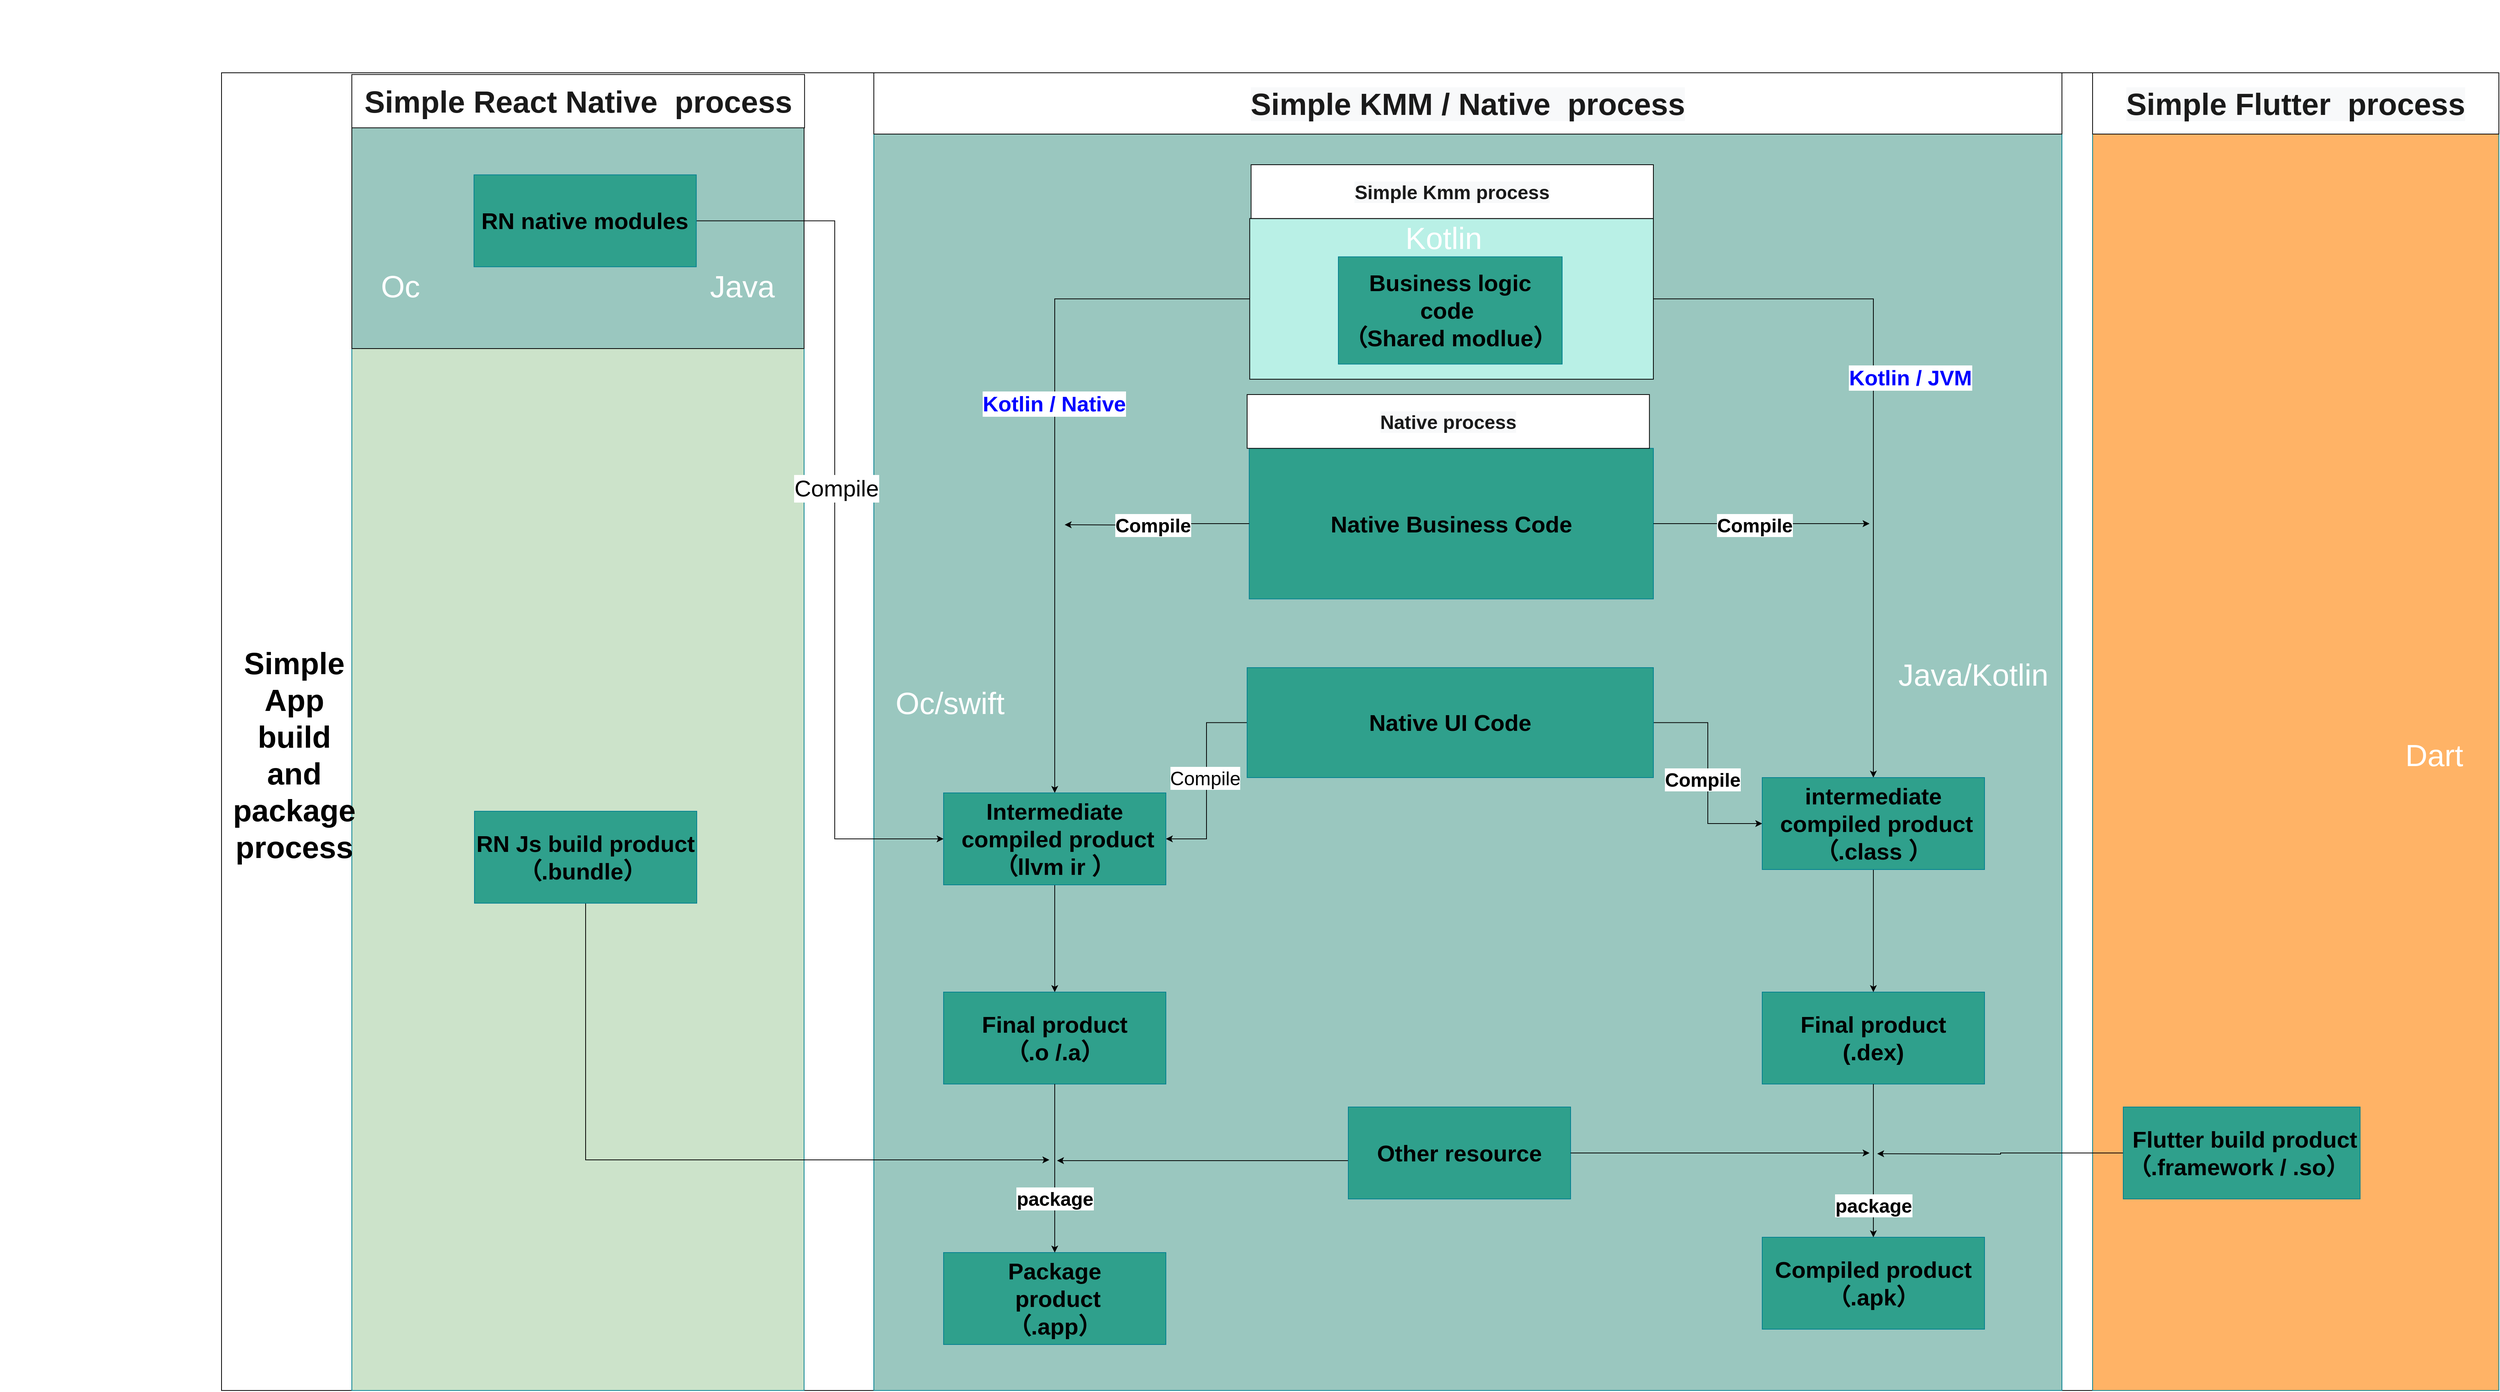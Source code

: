 <mxfile version="14.6.6" type="github">
  <diagram name="Page-1" id="74e2e168-ea6b-b213-b513-2b3c1d86103e">
    <mxGraphModel dx="4871" dy="2773" grid="1" gridSize="10" guides="1" tooltips="1" connect="1" arrows="1" fold="1" page="1" pageScale="1" pageWidth="1100" pageHeight="850" background="#FFFFFF" math="0" shadow="0">
      <root>
        <mxCell id="0" />
        <mxCell id="zV7dkoKjgI9M_0pRiy-D-59" parent="0" />
        <mxCell id="7TCu5U-1uXZLQe100RPo-0" value="" style="whiteSpace=wrap;html=1;" parent="zV7dkoKjgI9M_0pRiy-D-59" vertex="1">
          <mxGeometry x="-410" y="-210" width="2970" height="1720" as="geometry" />
        </mxCell>
        <mxCell id="zV7dkoKjgI9M_0pRiy-D-212" value="&lt;span style=&quot;color: rgb(255 , 255 , 255) ; font-size: 40px&quot;&gt;Dart&amp;nbsp; &amp;nbsp;&amp;nbsp;&lt;/span&gt;" style="whiteSpace=wrap;html=1;rounded=0;sketch=0;strokeColor=#028090;container=0;align=right;fillColor=#FFB366;" parent="zV7dkoKjgI9M_0pRiy-D-59" vertex="1">
          <mxGeometry x="2031" y="-150" width="530" height="1660" as="geometry" />
        </mxCell>
        <mxCell id="jdmbukqVWFfZpZ_Yd1g2-0" value="" style="group" parent="zV7dkoKjgI9M_0pRiy-D-59" vertex="1" connectable="0">
          <mxGeometry x="-449" y="-50" width="3010" height="1560" as="geometry" />
        </mxCell>
        <mxCell id="tiRR4yYvBQiHSU8rRdcu-4" value="" style="edgeStyle=orthogonalEdgeStyle;rounded=0;orthogonalLoop=1;jettySize=auto;html=1;startArrow=none;startFill=0;endArrow=none;endFill=1;fontSize=18;" parent="jdmbukqVWFfZpZ_Yd1g2-0" source="jdmbukqVWFfZpZ_Yd1g2-77" target="tiRR4yYvBQiHSU8rRdcu-3" edge="1">
          <mxGeometry relative="1" as="geometry">
            <mxPoint x="1228.05" y="585" as="sourcePoint" />
            <mxPoint x="1319" y="919.998" as="targetPoint" />
            <Array as="points" />
          </mxGeometry>
        </mxCell>
        <mxCell id="zV7dkoKjgI9M_0pRiy-D-124" value="" style="whiteSpace=wrap;html=1;rounded=0;sketch=0;strokeColor=#028090;fillColor=#CCE3CA;container=0;align=left;" parent="jdmbukqVWFfZpZ_Yd1g2-0" vertex="1">
          <mxGeometry x="209" y="190" width="590" height="1370" as="geometry" />
        </mxCell>
        <mxCell id="zV7dkoKjgI9M_0pRiy-D-65" value="" style="whiteSpace=wrap;html=1;rounded=0;sketch=0;strokeColor=#028090;fontColor=#E4FDE1;fillColor=#9AC7BF;container=0;align=right;fontSize=25;fontStyle=0" parent="jdmbukqVWFfZpZ_Yd1g2-0" vertex="1">
          <mxGeometry x="890" y="-90" width="1550" height="1650" as="geometry" />
        </mxCell>
        <mxCell id="jdmbukqVWFfZpZ_Yd1g2-4" value="" style="whiteSpace=wrap;html=1;fillColor=#9AC7BF;" parent="jdmbukqVWFfZpZ_Yd1g2-0" vertex="1">
          <mxGeometry x="209" y="-90" width="590" height="290" as="geometry" />
        </mxCell>
        <mxCell id="jdmbukqVWFfZpZ_Yd1g2-6" value="&lt;div style=&quot;text-align: right; font-size: 40px;&quot;&gt;&lt;font color=&quot;#ffffff&quot; style=&quot;font-size: 40px;&quot;&gt;&lt;span style=&quot;font-size: 40px;&quot;&gt;Java&lt;/span&gt;&lt;/font&gt;&lt;/div&gt;" style="text;html=1;resizable=0;autosize=1;align=center;verticalAlign=middle;points=[];fillColor=none;strokeColor=none;rounded=0;fontSize=40;fontStyle=0" parent="jdmbukqVWFfZpZ_Yd1g2-0" vertex="1">
          <mxGeometry x="668.37" y="93.229" width="100" height="50" as="geometry" />
        </mxCell>
        <mxCell id="jdmbukqVWFfZpZ_Yd1g2-7" value="&lt;div style=&quot;text-align: right; font-size: 40px;&quot;&gt;&lt;font color=&quot;#ffffff&quot; style=&quot;font-size: 40px;&quot;&gt;Oc&lt;/font&gt;&lt;/div&gt;" style="text;html=1;resizable=0;autosize=1;align=center;verticalAlign=middle;points=[];fillColor=none;strokeColor=none;rounded=0;fontSize=40;fontStyle=0" parent="jdmbukqVWFfZpZ_Yd1g2-0" vertex="1">
          <mxGeometry x="237.37" y="93.229" width="70" height="50" as="geometry" />
        </mxCell>
        <mxCell id="VCiVOCeqTQqAvvX-a_fe-16" style="edgeStyle=orthogonalEdgeStyle;rounded=0;orthogonalLoop=1;jettySize=auto;html=1;entryX=0;entryY=0.5;entryDx=0;entryDy=0;fontSize=30;" edge="1" parent="jdmbukqVWFfZpZ_Yd1g2-0" source="jdmbukqVWFfZpZ_Yd1g2-8" target="tiRR4yYvBQiHSU8rRdcu-0">
          <mxGeometry relative="1" as="geometry">
            <Array as="points">
              <mxPoint x="839" y="33" />
              <mxPoint x="839" y="840" />
            </Array>
          </mxGeometry>
        </mxCell>
        <mxCell id="VCiVOCeqTQqAvvX-a_fe-17" value="Compile" style="edgeLabel;html=1;align=center;verticalAlign=middle;resizable=0;points=[];fontSize=30;" vertex="1" connectable="0" parent="VCiVOCeqTQqAvvX-a_fe-16">
          <mxGeometry x="-0.061" y="2" relative="1" as="geometry">
            <mxPoint y="-1" as="offset" />
          </mxGeometry>
        </mxCell>
        <mxCell id="jdmbukqVWFfZpZ_Yd1g2-8" value="RN native modules" style="whiteSpace=wrap;html=1;rounded=0;sketch=0;strokeColor=#028090;fontSize=30;fontColor=#000000;fillColor=#2FA08C;container=0;fontStyle=1" parent="jdmbukqVWFfZpZ_Yd1g2-0" vertex="1">
          <mxGeometry x="368.368" y="-26.772" width="290" height="120" as="geometry" />
        </mxCell>
        <mxCell id="jdmbukqVWFfZpZ_Yd1g2-53" style="edgeStyle=orthogonalEdgeStyle;rounded=0;orthogonalLoop=1;jettySize=auto;html=1;fontSize=20;endArrow=classic;endFill=1;exitX=0.5;exitY=1;exitDx=0;exitDy=0;" parent="jdmbukqVWFfZpZ_Yd1g2-0" edge="1" source="jdmbukqVWFfZpZ_Yd1g2-10">
          <mxGeometry relative="1" as="geometry">
            <mxPoint x="1119" y="1259" as="targetPoint" />
            <Array as="points">
              <mxPoint x="514" y="1259" />
            </Array>
            <mxPoint x="139" y="970" as="sourcePoint" />
          </mxGeometry>
        </mxCell>
        <mxCell id="jdmbukqVWFfZpZ_Yd1g2-10" value="RN Js build&amp;nbsp;product&lt;br style=&quot;font-size: 30px;&quot;&gt;（.bundle）&amp;nbsp;" style="whiteSpace=wrap;html=1;rounded=0;sketch=0;strokeColor=#028090;fontSize=30;fontColor=#000000;fillColor=#2FA08C;container=0;fontStyle=1" parent="jdmbukqVWFfZpZ_Yd1g2-0" vertex="1">
          <mxGeometry x="368.998" y="803.928" width="290" height="120" as="geometry" />
        </mxCell>
        <mxCell id="jdmbukqVWFfZpZ_Yd1g2-11" value="&lt;div style=&quot;text-align: right; font-size: 40px;&quot;&gt;&lt;font color=&quot;#ffffff&quot; style=&quot;font-size: 40px;&quot;&gt;Oc/swift&lt;/font&gt;&lt;/div&gt;" style="text;html=1;resizable=0;autosize=1;align=center;verticalAlign=middle;points=[];fillColor=none;strokeColor=none;rounded=0;fontSize=40;fontStyle=0" parent="jdmbukqVWFfZpZ_Yd1g2-0" vertex="1">
          <mxGeometry x="909.0" y="636.769" width="160" height="50" as="geometry" />
        </mxCell>
        <mxCell id="jdmbukqVWFfZpZ_Yd1g2-12" value="&lt;div style=&quot;text-align: right; font-size: 40px;&quot;&gt;&lt;font color=&quot;#ffffff&quot; style=&quot;font-size: 40px;&quot;&gt;&lt;span style=&quot;font-size: 40px;&quot;&gt;Java/Kotlin&lt;/span&gt;&lt;/font&gt;&lt;/div&gt;" style="text;html=1;resizable=0;autosize=1;align=center;verticalAlign=middle;points=[];fillColor=none;strokeColor=none;rounded=0;fontSize=40;fontStyle=0" parent="jdmbukqVWFfZpZ_Yd1g2-0" vertex="1">
          <mxGeometry x="2219" y="599.999" width="210" height="50" as="geometry" />
        </mxCell>
        <mxCell id="jdmbukqVWFfZpZ_Yd1g2-54" value="&lt;div style=&quot;text-align: right; font-size: 40px;&quot;&gt;&lt;font color=&quot;#ffffff&quot; style=&quot;font-size: 40px;&quot;&gt;JavaScript&lt;/font&gt;&lt;/div&gt;" style="text;html=1;resizable=0;autosize=1;align=center;verticalAlign=middle;points=[];fillColor=none;strokeColor=none;rounded=0;fontSize=40;fontStyle=0" parent="jdmbukqVWFfZpZ_Yd1g2-0" vertex="1">
          <mxGeometry x="-250" y="882.449" width="200" height="50" as="geometry" />
        </mxCell>
        <mxCell id="jdmbukqVWFfZpZ_Yd1g2-14" value="&lt;font style=&quot;font-size: 30px;&quot;&gt;&lt;span style=&quot;font-size: 30px;&quot;&gt;Final product&lt;br style=&quot;font-size: 30px;&quot;&gt;（.o /.a）&lt;/span&gt;&lt;/font&gt;" style="whiteSpace=wrap;html=1;rounded=0;sketch=0;strokeColor=#028090;fontSize=30;fontColor=#000000;fillColor=#2FA08C;container=0;fontStyle=1" parent="jdmbukqVWFfZpZ_Yd1g2-0" vertex="1">
          <mxGeometry x="981" y="1040" width="290" height="120" as="geometry" />
        </mxCell>
        <mxCell id="jdmbukqVWFfZpZ_Yd1g2-15" value="Final product&lt;br style=&quot;font-size: 30px;&quot;&gt;(.dex)" style="whiteSpace=wrap;html=1;rounded=0;sketch=0;strokeColor=#028090;fontSize=30;fontColor=#000000;fillColor=#2FA08C;container=0;fontStyle=1;align=center;" parent="jdmbukqVWFfZpZ_Yd1g2-0" vertex="1">
          <mxGeometry x="2049" y="1040" width="290" height="120" as="geometry" />
        </mxCell>
        <mxCell id="jdmbukqVWFfZpZ_Yd1g2-16" value="Package&lt;br style=&quot;font-size: 30px;&quot;&gt;&amp;nbsp;product&lt;br style=&quot;font-size: 30px;&quot;&gt;（.app）" style="whiteSpace=wrap;html=1;rounded=0;sketch=0;strokeColor=#028090;fontSize=30;fontColor=#000000;fillColor=#2FA08C;container=0;fontStyle=1" parent="jdmbukqVWFfZpZ_Yd1g2-0" vertex="1">
          <mxGeometry x="980.998" y="1379.998" width="290" height="120" as="geometry" />
        </mxCell>
        <mxCell id="jdmbukqVWFfZpZ_Yd1g2-17" value="Compiled product&lt;br style=&quot;font-size: 30px;&quot;&gt;（.apk）" style="whiteSpace=wrap;html=1;rounded=0;sketch=0;strokeColor=#028090;fontSize=30;fontColor=#000000;fillColor=#2FA08C;container=0;fontStyle=1" parent="jdmbukqVWFfZpZ_Yd1g2-0" vertex="1">
          <mxGeometry x="2048.998" y="1359.998" width="290" height="120" as="geometry" />
        </mxCell>
        <mxCell id="jdmbukqVWFfZpZ_Yd1g2-20" style="edgeStyle=orthogonalEdgeStyle;rounded=0;orthogonalLoop=1;jettySize=auto;html=1;fontSize=20;exitX=0.5;exitY=1;exitDx=0;exitDy=0;" parent="jdmbukqVWFfZpZ_Yd1g2-0" source="jdmbukqVWFfZpZ_Yd1g2-15" target="jdmbukqVWFfZpZ_Yd1g2-17" edge="1">
          <mxGeometry x="1224.048" y="993.038" as="geometry">
            <mxPoint x="2102.07" y="1230.9" as="sourcePoint" />
            <mxPoint x="2102.07" y="1350.898" as="targetPoint" />
          </mxGeometry>
        </mxCell>
        <mxCell id="tiRR4yYvBQiHSU8rRdcu-45" value="&lt;span style=&quot;font-size: 25px;&quot;&gt;package&lt;/span&gt;" style="edgeLabel;html=1;align=center;verticalAlign=middle;resizable=0;points=[];fontSize=25;fontStyle=1" parent="jdmbukqVWFfZpZ_Yd1g2-20" vertex="1" connectable="0">
          <mxGeometry relative="1" as="geometry">
            <mxPoint y="58" as="offset" />
          </mxGeometry>
        </mxCell>
        <mxCell id="jdmbukqVWFfZpZ_Yd1g2-62" style="edgeStyle=orthogonalEdgeStyle;rounded=0;orthogonalLoop=1;jettySize=auto;html=1;fontSize=20;startArrow=none;startFill=0;endArrow=classic;endFill=1;" parent="jdmbukqVWFfZpZ_Yd1g2-0" edge="1">
          <mxGeometry relative="1" as="geometry">
            <mxPoint x="1129" y="1260" as="targetPoint" />
            <mxPoint x="1591" y="1260" as="sourcePoint" />
            <Array as="points">
              <mxPoint x="1324.02" y="1260" />
            </Array>
          </mxGeometry>
        </mxCell>
        <mxCell id="jdmbukqVWFfZpZ_Yd1g2-67" value="Other resource" style="whiteSpace=wrap;html=1;rounded=0;sketch=0;strokeColor=#028090;fontSize=30;fontColor=#000000;fillColor=#2FA08C;container=0;fontStyle=1" parent="jdmbukqVWFfZpZ_Yd1g2-0" vertex="1">
          <mxGeometry x="1508.998" y="1189.998" width="290" height="120" as="geometry" />
        </mxCell>
        <mxCell id="tiRR4yYvBQiHSU8rRdcu-51" style="edgeStyle=orthogonalEdgeStyle;rounded=0;orthogonalLoop=1;jettySize=auto;html=1;startArrow=none;startFill=0;endArrow=classic;endFill=1;fontSize=25;fontStyle=0" parent="jdmbukqVWFfZpZ_Yd1g2-0" source="jdmbukqVWFfZpZ_Yd1g2-9" target="tiRR4yYvBQiHSU8rRdcu-0" edge="1">
          <mxGeometry relative="1" as="geometry" />
        </mxCell>
        <mxCell id="tiRR4yYvBQiHSU8rRdcu-52" value="&lt;span style=&quot;color: rgb(0 , 0 , 255) ; font-size: 28px ; font-weight: 700&quot;&gt;Kotlin / Native&lt;/span&gt;" style="edgeLabel;html=1;align=center;verticalAlign=middle;resizable=0;points=[];" parent="tiRR4yYvBQiHSU8rRdcu-51" vertex="1" connectable="0">
          <mxGeometry x="-0.273" y="7" relative="1" as="geometry">
            <mxPoint x="-8" y="64" as="offset" />
          </mxGeometry>
        </mxCell>
        <mxCell id="tiRR4yYvBQiHSU8rRdcu-53" style="edgeStyle=orthogonalEdgeStyle;rounded=0;orthogonalLoop=1;jettySize=auto;html=1;entryX=0.5;entryY=0;entryDx=0;entryDy=0;startArrow=none;startFill=0;endArrow=classic;endFill=1;" parent="jdmbukqVWFfZpZ_Yd1g2-0" source="jdmbukqVWFfZpZ_Yd1g2-9" target="tiRR4yYvBQiHSU8rRdcu-3" edge="1">
          <mxGeometry relative="1" as="geometry">
            <Array as="points">
              <mxPoint x="2194" y="135" />
            </Array>
          </mxGeometry>
        </mxCell>
        <mxCell id="tiRR4yYvBQiHSU8rRdcu-54" value="&lt;span style=&quot;color: rgb(0 , 0 , 255)&quot;&gt;&lt;font style=&quot;font-size: 28px&quot;&gt;&lt;b&gt;Kotlin / JVM&lt;/b&gt;&lt;/font&gt;&lt;/span&gt;" style="edgeLabel;html=1;align=center;verticalAlign=middle;resizable=0;points=[];fontSize=25;fontStyle=0" parent="tiRR4yYvBQiHSU8rRdcu-53" vertex="1" connectable="0">
          <mxGeometry x="-0.554" y="-5" relative="1" as="geometry">
            <mxPoint x="131" y="98" as="offset" />
          </mxGeometry>
        </mxCell>
        <mxCell id="jdmbukqVWFfZpZ_Yd1g2-9" value="" style="whiteSpace=wrap;html=1;fillColor=#B9F0E6;" parent="jdmbukqVWFfZpZ_Yd1g2-0" vertex="1">
          <mxGeometry x="1380.38" y="30.24" width="526.62" height="209.76" as="geometry" />
        </mxCell>
        <mxCell id="tiRR4yYvBQiHSU8rRdcu-48" style="edgeStyle=orthogonalEdgeStyle;rounded=0;orthogonalLoop=1;jettySize=auto;html=1;entryX=1;entryY=0.5;entryDx=0;entryDy=0;startArrow=none;startFill=0;endArrow=classic;endFill=1;" parent="jdmbukqVWFfZpZ_Yd1g2-0" source="jdmbukqVWFfZpZ_Yd1g2-77" target="tiRR4yYvBQiHSU8rRdcu-0" edge="1">
          <mxGeometry relative="1" as="geometry" />
        </mxCell>
        <mxCell id="tiRR4yYvBQiHSU8rRdcu-60" value="Compile" style="edgeLabel;html=1;align=center;verticalAlign=middle;resizable=0;points=[];fontSize=25;fontStyle=0" parent="tiRR4yYvBQiHSU8rRdcu-48" vertex="1" connectable="0">
          <mxGeometry x="0.147" y="-1" relative="1" as="geometry">
            <mxPoint x="-1" y="-24" as="offset" />
          </mxGeometry>
        </mxCell>
        <mxCell id="tiRR4yYvBQiHSU8rRdcu-50" style="edgeStyle=orthogonalEdgeStyle;rounded=0;orthogonalLoop=1;jettySize=auto;html=1;entryX=0;entryY=0.5;entryDx=0;entryDy=0;startArrow=none;startFill=0;endArrow=classic;endFill=1;" parent="jdmbukqVWFfZpZ_Yd1g2-0" source="jdmbukqVWFfZpZ_Yd1g2-77" target="tiRR4yYvBQiHSU8rRdcu-3" edge="1">
          <mxGeometry relative="1" as="geometry" />
        </mxCell>
        <mxCell id="tiRR4yYvBQiHSU8rRdcu-61" value="Compile" style="edgeLabel;html=1;align=center;verticalAlign=middle;resizable=0;points=[];fontSize=25;fontStyle=1" parent="tiRR4yYvBQiHSU8rRdcu-50" vertex="1" connectable="0">
          <mxGeometry x="-0.097" y="-7" relative="1" as="geometry">
            <mxPoint y="21" as="offset" />
          </mxGeometry>
        </mxCell>
        <mxCell id="jdmbukqVWFfZpZ_Yd1g2-77" value="&lt;span style=&quot;font-size: 30px;&quot;&gt;&lt;span style=&quot;font-size: 30px;&quot;&gt;Native UI Code&lt;/span&gt;&lt;/span&gt;" style="whiteSpace=wrap;html=1;rounded=0;sketch=0;strokeColor=#028090;fontSize=30;fontColor=#000000;fillColor=#2FA08C;container=0;fontStyle=1" parent="jdmbukqVWFfZpZ_Yd1g2-0" vertex="1">
          <mxGeometry x="1377" y="616.48" width="530" height="143.52" as="geometry" />
        </mxCell>
        <mxCell id="jdmbukqVWFfZpZ_Yd1g2-91" value="&lt;span style=&quot;font-size: 30px;&quot;&gt;&lt;span style=&quot;font-size: 30px;&quot;&gt;Native Business Code&lt;/span&gt;&lt;/span&gt;" style="whiteSpace=wrap;html=1;rounded=0;sketch=0;strokeColor=#028090;fontSize=30;fontColor=#000000;fillColor=#2FA08C;container=0;fontStyle=1" parent="jdmbukqVWFfZpZ_Yd1g2-0" vertex="1">
          <mxGeometry x="1379.74" y="330.24" width="527.26" height="196.53" as="geometry" />
        </mxCell>
        <mxCell id="tiRR4yYvBQiHSU8rRdcu-1" value="" style="edgeStyle=orthogonalEdgeStyle;rounded=0;orthogonalLoop=1;jettySize=auto;html=1;startArrow=none;startFill=0;endArrow=classic;endFill=1;fontSize=18;entryX=0.5;entryY=0;entryDx=0;entryDy=0;" parent="jdmbukqVWFfZpZ_Yd1g2-0" source="tiRR4yYvBQiHSU8rRdcu-0" target="jdmbukqVWFfZpZ_Yd1g2-14" edge="1">
          <mxGeometry relative="1" as="geometry">
            <mxPoint x="771" y="585" as="sourcePoint" />
            <mxPoint x="670" y="920" as="targetPoint" />
            <Array as="points" />
          </mxGeometry>
        </mxCell>
        <mxCell id="tiRR4yYvBQiHSU8rRdcu-24" style="edgeStyle=orthogonalEdgeStyle;rounded=0;orthogonalLoop=1;jettySize=auto;html=1;entryX=0.5;entryY=0;entryDx=0;entryDy=0;startArrow=none;startFill=0;endArrow=classic;endFill=1;" parent="jdmbukqVWFfZpZ_Yd1g2-0" source="tiRR4yYvBQiHSU8rRdcu-3" target="jdmbukqVWFfZpZ_Yd1g2-15" edge="1">
          <mxGeometry relative="1" as="geometry" />
        </mxCell>
        <mxCell id="tiRR4yYvBQiHSU8rRdcu-3" value="&lt;font style=&quot;font-size: 30px;&quot;&gt;intermediate&lt;br style=&quot;font-size: 30px;&quot;&gt;&amp;nbsp;compiled product&lt;br style=&quot;font-size: 30px;&quot;&gt;（.class ）&lt;/font&gt;" style="whiteSpace=wrap;html=1;rounded=0;sketch=0;strokeColor=#028090;fontSize=30;fontColor=#000000;fillColor=#2FA08C;container=0;fontStyle=1" parent="jdmbukqVWFfZpZ_Yd1g2-0" vertex="1">
          <mxGeometry x="2049.0" y="760" width="290" height="120" as="geometry" />
        </mxCell>
        <mxCell id="tiRR4yYvBQiHSU8rRdcu-0" value="&lt;font style=&quot;font-size: 30px;&quot;&gt;Intermediate&lt;br style=&quot;font-size: 30px;&quot;&gt;&amp;nbsp;compiled product&lt;br style=&quot;font-size: 30px;&quot;&gt;（llvm ir ）&lt;/font&gt;" style="whiteSpace=wrap;html=1;rounded=0;sketch=0;strokeColor=#028090;fontSize=30;fontColor=#000000;fillColor=#2FA08C;container=0;fontStyle=1" parent="jdmbukqVWFfZpZ_Yd1g2-0" vertex="1">
          <mxGeometry x="981" y="780" width="290" height="120" as="geometry" />
        </mxCell>
        <mxCell id="jdmbukqVWFfZpZ_Yd1g2-85" value="&lt;span style=&quot;font-size: 30px;&quot;&gt;&lt;font style=&quot;font-size: 30px;&quot;&gt;Business logic code&lt;/font&gt;&lt;/span&gt;&lt;span style=&quot;font-size: 30px;&quot;&gt;&lt;font style=&quot;font-size: 30px;&quot;&gt;&amp;nbsp;&lt;br style=&quot;font-size: 30px;&quot;&gt;（Shared modlue）&lt;/font&gt;&lt;br style=&quot;font-size: 30px;&quot;&gt;&lt;/span&gt;" style="whiteSpace=wrap;html=1;rounded=0;sketch=0;strokeColor=#028090;fontSize=30;fontColor=#000000;fillColor=#2FA08C;container=0;fontStyle=1" parent="jdmbukqVWFfZpZ_Yd1g2-0" vertex="1">
          <mxGeometry x="1496.03" y="80.24" width="291.95" height="140" as="geometry" />
        </mxCell>
        <mxCell id="jdmbukqVWFfZpZ_Yd1g2-18" style="edgeStyle=orthogonalEdgeStyle;rounded=0;orthogonalLoop=1;jettySize=auto;html=1;fontSize=20;entryX=0.5;entryY=0;entryDx=0;entryDy=0;exitX=0.5;exitY=1;exitDx=0;exitDy=0;" parent="jdmbukqVWFfZpZ_Yd1g2-0" target="jdmbukqVWFfZpZ_Yd1g2-16" edge="1" source="jdmbukqVWFfZpZ_Yd1g2-14">
          <mxGeometry x="599.768" y="891.788" as="geometry">
            <mxPoint x="1050" y="1160" as="sourcePoint" />
            <mxPoint x="1048.77" y="1299.998" as="targetPoint" />
            <Array as="points" />
          </mxGeometry>
        </mxCell>
        <mxCell id="jdmbukqVWFfZpZ_Yd1g2-19" value="package" style="edgeLabel;html=1;align=center;verticalAlign=middle;resizable=0;points=[];fontSize=25;fontStyle=1" parent="jdmbukqVWFfZpZ_Yd1g2-18" vertex="1" connectable="0">
          <mxGeometry x="0.1" y="3" relative="1" as="geometry">
            <mxPoint x="-3" y="28" as="offset" />
          </mxGeometry>
        </mxCell>
        <mxCell id="tiRR4yYvBQiHSU8rRdcu-55" value="&lt;span style=&quot;color: rgb(26, 26, 26); font-family: helvetica; font-style: normal; letter-spacing: normal; text-align: center; text-indent: 0px; text-transform: none; word-spacing: 0px; background-color: rgb(248, 249, 250); display: inline; float: none; font-size: 25px;&quot;&gt;&lt;font style=&quot;font-size: 25px;&quot;&gt;Native process&lt;/font&gt;&lt;/span&gt;" style="whiteSpace=wrap;html=1;rounded=0;sketch=0;fontSize=25;fontColor=#FFFFFF;fillColor=#FFFFFF;container=0;fontStyle=1" parent="jdmbukqVWFfZpZ_Yd1g2-0" vertex="1">
          <mxGeometry x="1377.0" y="260.0" width="524.83" height="70.24" as="geometry" />
        </mxCell>
        <mxCell id="jdmbukqVWFfZpZ_Yd1g2-13" value="&lt;span style=&quot;color: rgb(26, 26, 26); font-family: helvetica; font-style: normal; letter-spacing: normal; text-align: center; text-indent: 0px; text-transform: none; word-spacing: 0px; background-color: rgb(248, 249, 250); display: inline; float: none; font-size: 25px;&quot;&gt;&lt;font style=&quot;font-size: 25px;&quot;&gt;Simple Kmm&amp;nbsp;process&lt;/font&gt;&lt;/span&gt;" style="whiteSpace=wrap;html=1;rounded=0;sketch=0;fontSize=25;fontColor=#FFFFFF;fillColor=#FFFFFF;container=0;fontStyle=1" parent="jdmbukqVWFfZpZ_Yd1g2-0" vertex="1">
          <mxGeometry x="1382.17" y="-40.0" width="524.83" height="70.24" as="geometry" />
        </mxCell>
        <mxCell id="jdmbukqVWFfZpZ_Yd1g2-74" value="&lt;div style=&quot;text-align: right ; font-size: 20px&quot;&gt;&lt;br&gt;&lt;/div&gt;" style="text;html=1;resizable=0;autosize=1;align=center;verticalAlign=middle;points=[];fillColor=none;strokeColor=none;rounded=0;fontSize=20;fontStyle=1" parent="zV7dkoKjgI9M_0pRiy-D-59" vertex="1">
          <mxGeometry x="795" y="-304.581" width="20" height="30" as="geometry" />
        </mxCell>
        <mxCell id="7TCu5U-1uXZLQe100RPo-2" value="Simple App&lt;br&gt;build and package&lt;br&gt;process" style="text;html=1;strokeColor=none;fillColor=none;align=center;verticalAlign=middle;whiteSpace=wrap;rounded=0;fontSize=40;fontStyle=1" parent="zV7dkoKjgI9M_0pRiy-D-59" vertex="1">
          <mxGeometry x="-390" y="350" width="150" height="660" as="geometry" />
        </mxCell>
        <mxCell id="VCiVOCeqTQqAvvX-a_fe-1" style="edgeStyle=orthogonalEdgeStyle;rounded=0;orthogonalLoop=1;jettySize=auto;html=1;fontSize=40;" edge="1" parent="zV7dkoKjgI9M_0pRiy-D-59" source="jdmbukqVWFfZpZ_Yd1g2-56">
          <mxGeometry relative="1" as="geometry">
            <mxPoint x="1750" y="1201" as="targetPoint" />
          </mxGeometry>
        </mxCell>
        <mxCell id="jdmbukqVWFfZpZ_Yd1g2-56" value="&amp;nbsp;Flutter build&amp;nbsp;product&lt;br style=&quot;font-size: 30px;&quot;&gt;（.framework / .so）&amp;nbsp;" style="whiteSpace=wrap;html=1;rounded=0;sketch=0;strokeColor=#028090;fontSize=30;fontColor=#000000;fillColor=#2FA08C;container=0;fontStyle=1" parent="zV7dkoKjgI9M_0pRiy-D-59" vertex="1">
          <mxGeometry x="2071" y="1140" width="309" height="120" as="geometry" />
        </mxCell>
        <mxCell id="jdmbukqVWFfZpZ_Yd1g2-75" value="&lt;div style=&quot;text-align: right; font-size: 40px;&quot;&gt;&lt;font color=&quot;#ffffff&quot; style=&quot;font-size: 40px;&quot;&gt;&lt;span style=&quot;font-size: 40px;&quot;&gt;Kotlin&lt;/span&gt;&lt;/font&gt;&lt;/div&gt;" style="text;html=1;resizable=0;autosize=1;align=center;verticalAlign=middle;points=[];fillColor=none;strokeColor=none;rounded=0;fontSize=40;fontStyle=0" parent="zV7dkoKjgI9M_0pRiy-D-59" vertex="1">
          <mxGeometry x="1124.44" y="-19.521" width="120" height="50" as="geometry" />
        </mxCell>
        <mxCell id="VCiVOCeqTQqAvvX-a_fe-0" style="edgeStyle=orthogonalEdgeStyle;rounded=0;orthogonalLoop=1;jettySize=auto;html=1;fontSize=40;" edge="1" parent="zV7dkoKjgI9M_0pRiy-D-59" source="jdmbukqVWFfZpZ_Yd1g2-67">
          <mxGeometry relative="1" as="geometry">
            <mxPoint x="1740" y="1199.998" as="targetPoint" />
          </mxGeometry>
        </mxCell>
        <mxCell id="zV7dkoKjgI9M_0pRiy-D-126" value="&lt;span style=&quot;color: rgb(26, 26, 26); font-size: 40px;&quot;&gt;Simple React Native&amp;nbsp; process&lt;/span&gt;" style="whiteSpace=wrap;html=1;rounded=0;sketch=0;fontSize=40;fontColor=#FFFFFF;fillColor=#FFFFFF;container=0;fontStyle=1" parent="zV7dkoKjgI9M_0pRiy-D-59" vertex="1">
          <mxGeometry x="-240" y="-207.74" width="590.63" height="69.56" as="geometry" />
        </mxCell>
        <mxCell id="zV7dkoKjgI9M_0pRiy-D-120" value="&lt;span style=&quot;color: rgb(26, 26, 26); font-family: helvetica; font-size: 40px; font-style: normal; letter-spacing: normal; text-align: center; text-indent: 0px; text-transform: none; word-spacing: 0px; background-color: rgb(248, 249, 250); display: inline; float: none;&quot;&gt;Simple KMM / Native&amp;nbsp; process&lt;/span&gt;" style="whiteSpace=wrap;html=1;rounded=0;sketch=0;fontSize=40;fontColor=#FFFFFF;fillColor=#FFFFFF;container=0;fontStyle=1" parent="zV7dkoKjgI9M_0pRiy-D-59" vertex="1">
          <mxGeometry x="441" y="-210" width="1550" height="80" as="geometry" />
        </mxCell>
        <mxCell id="zV7dkoKjgI9M_0pRiy-D-214" value="&lt;span style=&quot;color: rgb(26, 26, 26); font-family: helvetica; font-size: 40px; font-style: normal; letter-spacing: normal; text-align: center; text-indent: 0px; text-transform: none; word-spacing: 0px; background-color: rgb(248, 249, 250); display: inline; float: none;&quot;&gt;Simple Flutter&amp;nbsp; process&lt;/span&gt;" style="whiteSpace=wrap;html=1;rounded=0;sketch=0;fontSize=40;fontColor=#FFFFFF;fillColor=#FFFFFF;container=0;fontStyle=1" parent="zV7dkoKjgI9M_0pRiy-D-59" vertex="1">
          <mxGeometry x="2031" y="-210" width="530" height="80" as="geometry" />
        </mxCell>
        <mxCell id="VCiVOCeqTQqAvvX-a_fe-10" style="edgeStyle=orthogonalEdgeStyle;rounded=0;orthogonalLoop=1;jettySize=auto;html=1;fontSize=30;" edge="1" parent="zV7dkoKjgI9M_0pRiy-D-59" source="jdmbukqVWFfZpZ_Yd1g2-91">
          <mxGeometry relative="1" as="geometry">
            <mxPoint x="690" y="380" as="targetPoint" />
          </mxGeometry>
        </mxCell>
        <mxCell id="VCiVOCeqTQqAvvX-a_fe-11" value="Compile" style="edgeLabel;html=1;align=center;verticalAlign=middle;resizable=0;points=[];fontSize=25;fontStyle=1" vertex="1" connectable="0" parent="zV7dkoKjgI9M_0pRiy-D-59">
          <mxGeometry x="804.997" y="379.999" as="geometry" />
        </mxCell>
        <mxCell id="VCiVOCeqTQqAvvX-a_fe-14" style="edgeStyle=orthogonalEdgeStyle;rounded=0;orthogonalLoop=1;jettySize=auto;html=1;fontSize=30;" edge="1" parent="zV7dkoKjgI9M_0pRiy-D-59" source="jdmbukqVWFfZpZ_Yd1g2-91">
          <mxGeometry relative="1" as="geometry">
            <mxPoint x="1740" y="378.505" as="targetPoint" />
          </mxGeometry>
        </mxCell>
        <mxCell id="VCiVOCeqTQqAvvX-a_fe-15" value="Compile" style="edgeLabel;html=1;align=center;verticalAlign=middle;resizable=0;points=[];fontSize=25;fontStyle=1" vertex="1" connectable="0" parent="zV7dkoKjgI9M_0pRiy-D-59">
          <mxGeometry x="1589.997" y="379.999" as="geometry" />
        </mxCell>
      </root>
    </mxGraphModel>
  </diagram>
</mxfile>

